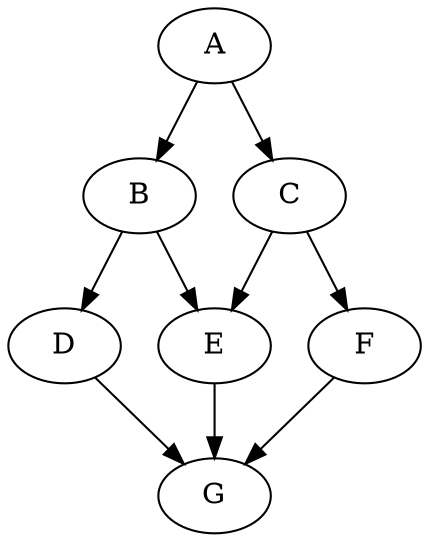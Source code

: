 digraph MyGraph {
    rankdir=TB
    
    // nodes
    A[label=A, shape=ellipse];
    B[label=B, shape=ellipse];
    C[label=C, shape=ellipse];
    D[label=D, shape=ellipse];
    E[label=E, shape=ellipse];
    F[label=F, shape=ellipse];
    G[label=G, shape=ellipse];

    // edges
    A -> B;
    A -> C;
    B -> D;
    B -> E;
    C -> E;
    C -> F;
    D -> G;
    E -> G;
    F -> G;
}
